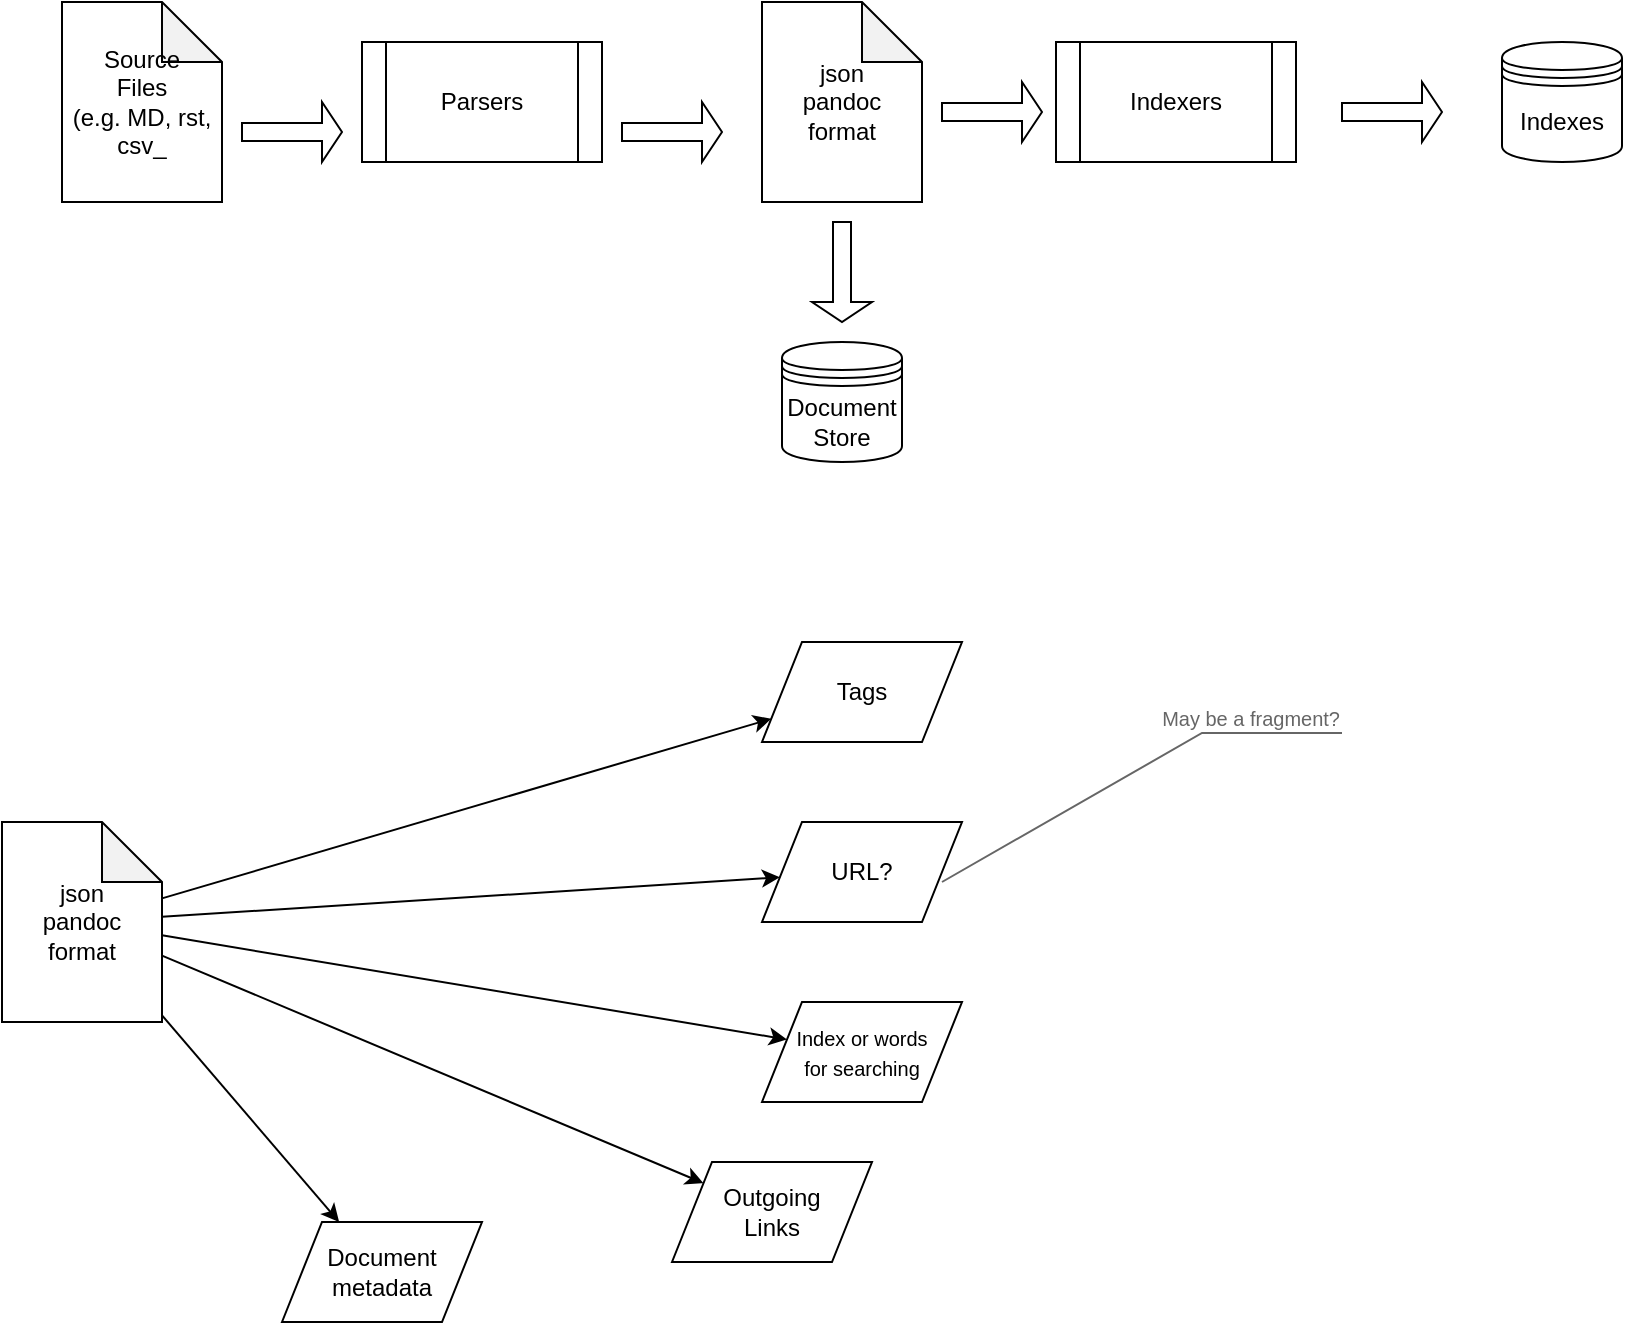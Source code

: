 <mxfile version="21.3.0" type="github">
  <diagram name="Page-1" id="90a13364-a465-7bf4-72fc-28e22215d7a0">
    <mxGraphModel dx="804" dy="587" grid="1" gridSize="10" guides="1" tooltips="1" connect="1" arrows="1" fold="1" page="1" pageScale="1.5" pageWidth="1169" pageHeight="826" background="none" math="0" shadow="0">
      <root>
        <mxCell id="0" style=";html=1;" />
        <mxCell id="1" style=";html=1;" parent="0" />
        <mxCell id="LrL2rTfDPoAjnLKWS54N-4" value="Source&lt;br&gt;Files&lt;br&gt;(e.g. MD, rst, csv_" style="shape=note;whiteSpace=wrap;html=1;backgroundOutline=1;darkOpacity=0.05;" parent="1" vertex="1">
          <mxGeometry x="380" y="220" width="80" height="100" as="geometry" />
        </mxCell>
        <mxCell id="LrL2rTfDPoAjnLKWS54N-5" value="Indexers" style="shape=process;whiteSpace=wrap;html=1;backgroundOutline=1;" parent="1" vertex="1">
          <mxGeometry x="877" y="240" width="120" height="60" as="geometry" />
        </mxCell>
        <mxCell id="LrL2rTfDPoAjnLKWS54N-6" value="Parsers" style="shape=process;whiteSpace=wrap;html=1;backgroundOutline=1;" parent="1" vertex="1">
          <mxGeometry x="530" y="240" width="120" height="60" as="geometry" />
        </mxCell>
        <mxCell id="LrL2rTfDPoAjnLKWS54N-8" value="json&lt;br&gt;pandoc&lt;br&gt;format" style="shape=note;whiteSpace=wrap;html=1;backgroundOutline=1;darkOpacity=0.05;" parent="1" vertex="1">
          <mxGeometry x="730" y="220" width="80" height="100" as="geometry" />
        </mxCell>
        <mxCell id="LrL2rTfDPoAjnLKWS54N-10" value="Indexes" style="shape=datastore;whiteSpace=wrap;html=1;" parent="1" vertex="1">
          <mxGeometry x="1100" y="240" width="60" height="60" as="geometry" />
        </mxCell>
        <mxCell id="LrL2rTfDPoAjnLKWS54N-11" value="Document&lt;br&gt;Store" style="shape=datastore;whiteSpace=wrap;html=1;" parent="1" vertex="1">
          <mxGeometry x="740" y="390" width="60" height="60" as="geometry" />
        </mxCell>
        <mxCell id="LrL2rTfDPoAjnLKWS54N-12" value="" style="shape=singleArrow;whiteSpace=wrap;html=1;" parent="1" vertex="1">
          <mxGeometry x="820" y="260" width="50" height="30" as="geometry" />
        </mxCell>
        <mxCell id="LrL2rTfDPoAjnLKWS54N-13" value="" style="shape=singleArrow;whiteSpace=wrap;html=1;" parent="1" vertex="1">
          <mxGeometry x="660" y="270" width="50" height="30" as="geometry" />
        </mxCell>
        <mxCell id="LrL2rTfDPoAjnLKWS54N-14" value="" style="shape=singleArrow;whiteSpace=wrap;html=1;" parent="1" vertex="1">
          <mxGeometry x="470" y="270" width="50" height="30" as="geometry" />
        </mxCell>
        <mxCell id="LrL2rTfDPoAjnLKWS54N-15" value="" style="shape=singleArrow;whiteSpace=wrap;html=1;" parent="1" vertex="1">
          <mxGeometry x="1020" y="260" width="50" height="30" as="geometry" />
        </mxCell>
        <mxCell id="LrL2rTfDPoAjnLKWS54N-16" value="" style="shape=singleArrow;whiteSpace=wrap;html=1;direction=south;" parent="1" vertex="1">
          <mxGeometry x="755" y="330" width="30" height="50" as="geometry" />
        </mxCell>
        <mxCell id="sjaBc0OMsoMzuMfkOgVc-1" value="json&lt;br&gt;pandoc&lt;br&gt;format" style="shape=note;whiteSpace=wrap;html=1;backgroundOutline=1;darkOpacity=0.05;" vertex="1" parent="1">
          <mxGeometry x="350" y="630" width="80" height="100" as="geometry" />
        </mxCell>
        <mxCell id="sjaBc0OMsoMzuMfkOgVc-2" value="Tags" style="shape=parallelogram;perimeter=parallelogramPerimeter;whiteSpace=wrap;html=1;dashed=0;" vertex="1" parent="1">
          <mxGeometry x="730" y="540" width="100" height="50" as="geometry" />
        </mxCell>
        <mxCell id="sjaBc0OMsoMzuMfkOgVc-3" value="URL?" style="shape=parallelogram;perimeter=parallelogramPerimeter;whiteSpace=wrap;html=1;dashed=0;" vertex="1" parent="1">
          <mxGeometry x="730" y="630" width="100" height="50" as="geometry" />
        </mxCell>
        <mxCell id="sjaBc0OMsoMzuMfkOgVc-4" value="&lt;font style=&quot;font-size: 10px;&quot;&gt;May be a fragment?&lt;br&gt;&lt;/font&gt;" style="strokeWidth=1;shadow=0;dashed=0;align=center;html=1;shape=mxgraph.mockup.text.callout;linkText=;textSize=17;textColor=#666666;callDir=NE;callStyle=line;fontSize=17;fontColor=#666666;align=right;verticalAlign=top;strokeColor=#666666;" vertex="1" parent="1">
          <mxGeometry x="820" y="560" width="200" height="100" as="geometry" />
        </mxCell>
        <mxCell id="sjaBc0OMsoMzuMfkOgVc-5" value="&lt;font style=&quot;font-size: 10px;&quot;&gt;Index or words&lt;br&gt;for searching&lt;/font&gt;" style="shape=parallelogram;perimeter=parallelogramPerimeter;whiteSpace=wrap;html=1;dashed=0;" vertex="1" parent="1">
          <mxGeometry x="730" y="720" width="100" height="50" as="geometry" />
        </mxCell>
        <mxCell id="sjaBc0OMsoMzuMfkOgVc-6" value="Outgoing&lt;br&gt;Links" style="shape=parallelogram;perimeter=parallelogramPerimeter;whiteSpace=wrap;html=1;dashed=0;" vertex="1" parent="1">
          <mxGeometry x="685" y="800" width="100" height="50" as="geometry" />
        </mxCell>
        <mxCell id="sjaBc0OMsoMzuMfkOgVc-8" value="Document&lt;br&gt;metadata" style="shape=parallelogram;perimeter=parallelogramPerimeter;whiteSpace=wrap;html=1;dashed=0;" vertex="1" parent="1">
          <mxGeometry x="490" y="830" width="100" height="50" as="geometry" />
        </mxCell>
        <mxCell id="sjaBc0OMsoMzuMfkOgVc-9" value="" style="endArrow=classic;html=1;rounded=0;" edge="1" parent="1" source="sjaBc0OMsoMzuMfkOgVc-1" target="sjaBc0OMsoMzuMfkOgVc-2">
          <mxGeometry width="50" height="50" relative="1" as="geometry">
            <mxPoint x="590" y="560" as="sourcePoint" />
            <mxPoint x="640" y="510" as="targetPoint" />
          </mxGeometry>
        </mxCell>
        <mxCell id="sjaBc0OMsoMzuMfkOgVc-10" value="" style="endArrow=classic;html=1;rounded=0;" edge="1" parent="1" source="sjaBc0OMsoMzuMfkOgVc-1" target="sjaBc0OMsoMzuMfkOgVc-3">
          <mxGeometry width="50" height="50" relative="1" as="geometry">
            <mxPoint x="510" y="670" as="sourcePoint" />
            <mxPoint x="750" y="575" as="targetPoint" />
          </mxGeometry>
        </mxCell>
        <mxCell id="sjaBc0OMsoMzuMfkOgVc-11" value="" style="endArrow=classic;html=1;rounded=0;" edge="1" parent="1" source="sjaBc0OMsoMzuMfkOgVc-1" target="sjaBc0OMsoMzuMfkOgVc-5">
          <mxGeometry width="50" height="50" relative="1" as="geometry">
            <mxPoint x="438" y="682" as="sourcePoint" />
            <mxPoint x="750" y="665" as="targetPoint" />
          </mxGeometry>
        </mxCell>
        <mxCell id="sjaBc0OMsoMzuMfkOgVc-12" value="" style="endArrow=classic;html=1;rounded=0;" edge="1" parent="1" source="sjaBc0OMsoMzuMfkOgVc-1" target="sjaBc0OMsoMzuMfkOgVc-6">
          <mxGeometry width="50" height="50" relative="1" as="geometry">
            <mxPoint x="440" y="697" as="sourcePoint" />
            <mxPoint x="753" y="749" as="targetPoint" />
          </mxGeometry>
        </mxCell>
        <mxCell id="sjaBc0OMsoMzuMfkOgVc-13" value="" style="endArrow=classic;html=1;rounded=0;" edge="1" parent="1" source="sjaBc0OMsoMzuMfkOgVc-1" target="sjaBc0OMsoMzuMfkOgVc-8">
          <mxGeometry width="50" height="50" relative="1" as="geometry">
            <mxPoint x="440" y="707" as="sourcePoint" />
            <mxPoint x="711" y="821" as="targetPoint" />
          </mxGeometry>
        </mxCell>
      </root>
    </mxGraphModel>
  </diagram>
</mxfile>
